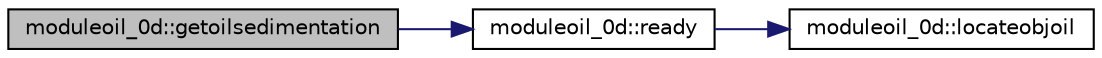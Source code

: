 digraph "moduleoil_0d::getoilsedimentation"
{
 // LATEX_PDF_SIZE
  edge [fontname="Helvetica",fontsize="10",labelfontname="Helvetica",labelfontsize="10"];
  node [fontname="Helvetica",fontsize="10",shape=record];
  rankdir="LR";
  Node1 [label="moduleoil_0d::getoilsedimentation",height=0.2,width=0.4,color="black", fillcolor="grey75", style="filled", fontcolor="black",tooltip=" "];
  Node1 -> Node2 [color="midnightblue",fontsize="10",style="solid"];
  Node2 [label="moduleoil_0d::ready",height=0.2,width=0.4,color="black", fillcolor="white", style="filled",URL="$namespacemoduleoil__0d.html#a5cfb3f6c158c2f89ed12f50f11b66786",tooltip=" "];
  Node2 -> Node3 [color="midnightblue",fontsize="10",style="solid"];
  Node3 [label="moduleoil_0d::locateobjoil",height=0.2,width=0.4,color="black", fillcolor="white", style="filled",URL="$namespacemoduleoil__0d.html#a9c7229be13ce2cc83e0f461b6355f4fa",tooltip=" "];
}

